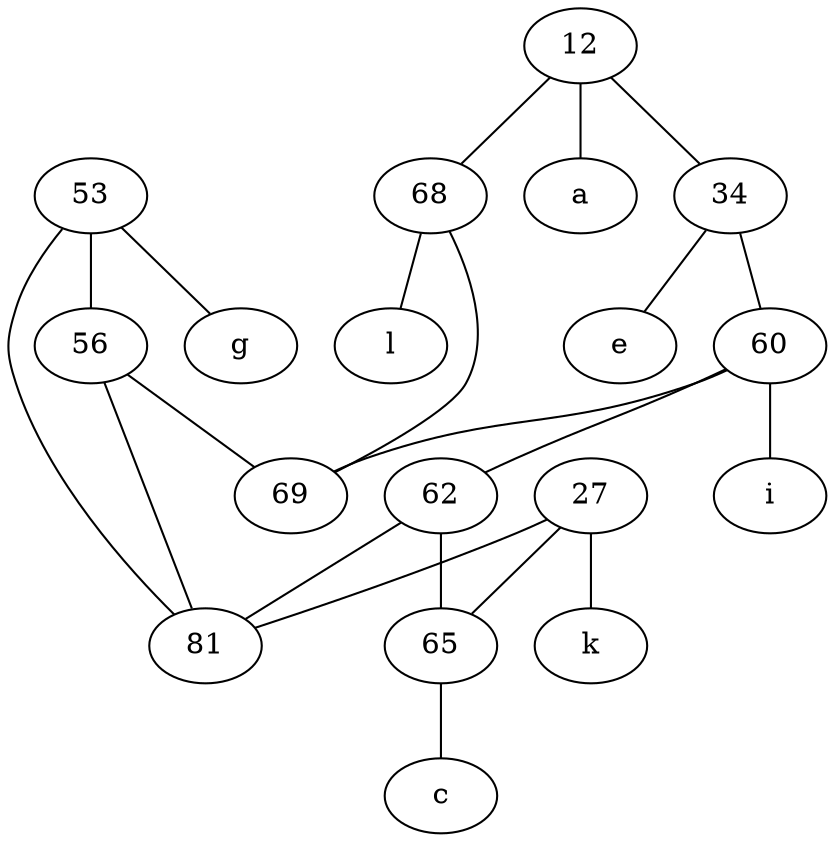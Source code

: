 graph {
	node [labelfontsize=50]
	g [pos="13.13333,78.13333!"]
	65 [pos="20.53333,76.18333!"]
	34 [pos="22.2,84.88333!"]
	c [pos="20.53333,76.18333!"]
	68 [pos="20.23333,85.83333!"]
	69 [pos="20.66667,85.6!"]
	a [pos="23.98333,85.35!"]
	e [pos="22.2,84.88333!"]
	i [pos="23.16697,79.95006!"]
	l [pos="20.23333,85.83333!"]
	12 [pos="23.98333,85.35!"]
	k [pos="17.33333,76.83333!"]
	81 [pos="17.37528,78.47444!"]
	53 [pos="13.13333,78.13333!"]
	56 [pos="15.5,80.05!"]
	27 [pos="17.33333,76.83333!"]
	60 [pos="21.23333,81.63333!"]
	62 [pos="21.15,79.1!"]
	27 -- 65
	53 -- 56
	34 -- e
	60 -- 62
	62 -- 81
	27 -- k
	68 -- 69
	65 -- c
	27 -- 81
	56 -- 81
	60 -- i
	12 -- 34
	34 -- 60
	62 -- 65
	12 -- 68
	68 -- l
	53 -- g
	12 -- a
	56 -- 69
	60 -- 69
	53 -- 81
}
